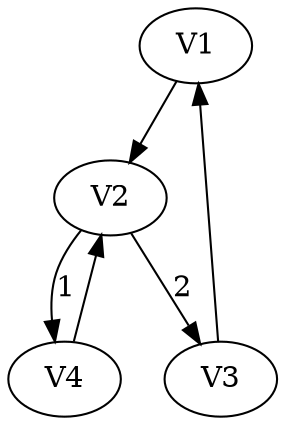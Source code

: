 digraph depgraph {

V1 -> V2;
V4 -> V2;
V3 -> V1;
V2 -> V3 [label="2"];
V2 -> V4 [label="1"];
}